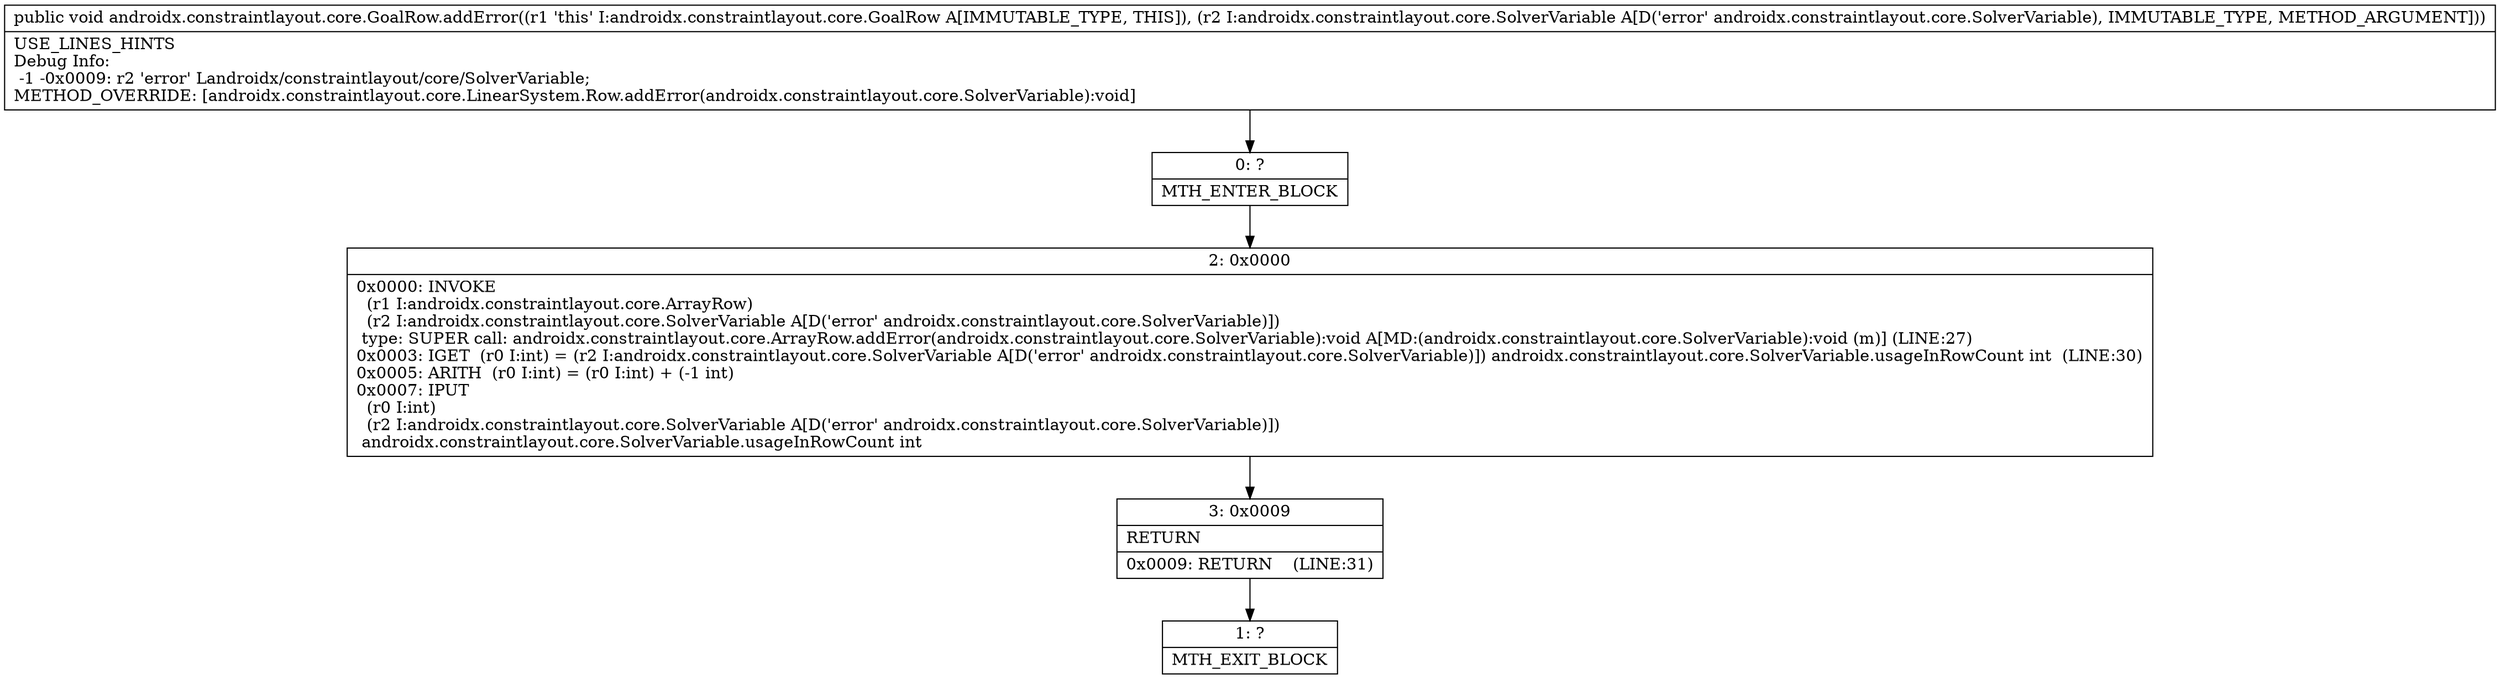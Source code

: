 digraph "CFG forandroidx.constraintlayout.core.GoalRow.addError(Landroidx\/constraintlayout\/core\/SolverVariable;)V" {
Node_0 [shape=record,label="{0\:\ ?|MTH_ENTER_BLOCK\l}"];
Node_2 [shape=record,label="{2\:\ 0x0000|0x0000: INVOKE  \l  (r1 I:androidx.constraintlayout.core.ArrayRow)\l  (r2 I:androidx.constraintlayout.core.SolverVariable A[D('error' androidx.constraintlayout.core.SolverVariable)])\l type: SUPER call: androidx.constraintlayout.core.ArrayRow.addError(androidx.constraintlayout.core.SolverVariable):void A[MD:(androidx.constraintlayout.core.SolverVariable):void (m)] (LINE:27)\l0x0003: IGET  (r0 I:int) = (r2 I:androidx.constraintlayout.core.SolverVariable A[D('error' androidx.constraintlayout.core.SolverVariable)]) androidx.constraintlayout.core.SolverVariable.usageInRowCount int  (LINE:30)\l0x0005: ARITH  (r0 I:int) = (r0 I:int) + (\-1 int) \l0x0007: IPUT  \l  (r0 I:int)\l  (r2 I:androidx.constraintlayout.core.SolverVariable A[D('error' androidx.constraintlayout.core.SolverVariable)])\l androidx.constraintlayout.core.SolverVariable.usageInRowCount int \l}"];
Node_3 [shape=record,label="{3\:\ 0x0009|RETURN\l|0x0009: RETURN    (LINE:31)\l}"];
Node_1 [shape=record,label="{1\:\ ?|MTH_EXIT_BLOCK\l}"];
MethodNode[shape=record,label="{public void androidx.constraintlayout.core.GoalRow.addError((r1 'this' I:androidx.constraintlayout.core.GoalRow A[IMMUTABLE_TYPE, THIS]), (r2 I:androidx.constraintlayout.core.SolverVariable A[D('error' androidx.constraintlayout.core.SolverVariable), IMMUTABLE_TYPE, METHOD_ARGUMENT]))  | USE_LINES_HINTS\lDebug Info:\l  \-1 \-0x0009: r2 'error' Landroidx\/constraintlayout\/core\/SolverVariable;\lMETHOD_OVERRIDE: [androidx.constraintlayout.core.LinearSystem.Row.addError(androidx.constraintlayout.core.SolverVariable):void]\l}"];
MethodNode -> Node_0;Node_0 -> Node_2;
Node_2 -> Node_3;
Node_3 -> Node_1;
}

